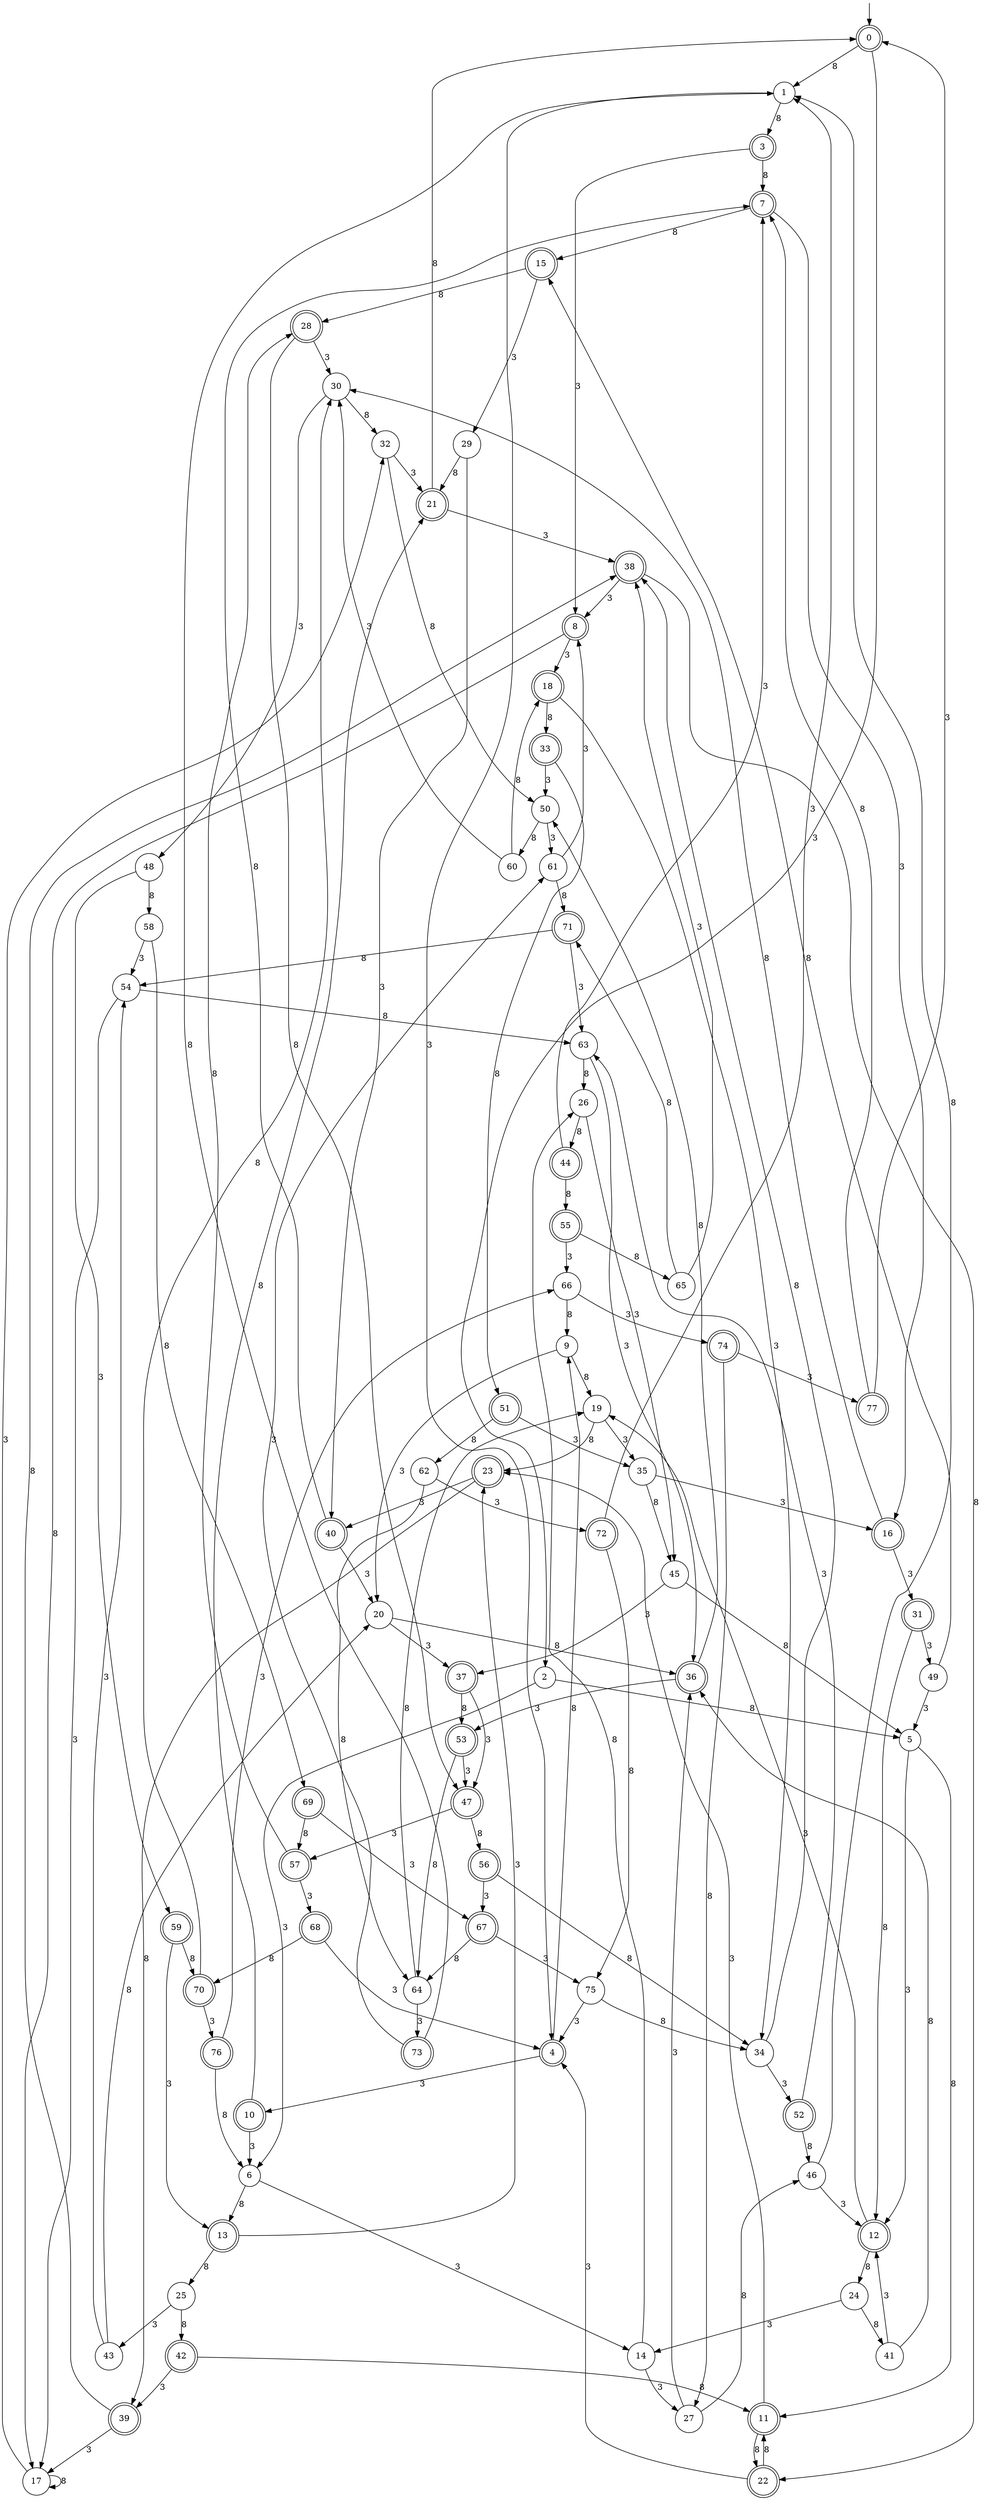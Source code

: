 digraph g {

	s0 [shape="doublecircle" label="0"];
	s1 [shape="circle" label="1"];
	s2 [shape="circle" label="2"];
	s3 [shape="doublecircle" label="3"];
	s4 [shape="doublecircle" label="4"];
	s5 [shape="circle" label="5"];
	s6 [shape="circle" label="6"];
	s7 [shape="doublecircle" label="7"];
	s8 [shape="doublecircle" label="8"];
	s9 [shape="circle" label="9"];
	s10 [shape="doublecircle" label="10"];
	s11 [shape="doublecircle" label="11"];
	s12 [shape="doublecircle" label="12"];
	s13 [shape="doublecircle" label="13"];
	s14 [shape="circle" label="14"];
	s15 [shape="doublecircle" label="15"];
	s16 [shape="doublecircle" label="16"];
	s17 [shape="circle" label="17"];
	s18 [shape="doublecircle" label="18"];
	s19 [shape="circle" label="19"];
	s20 [shape="circle" label="20"];
	s21 [shape="doublecircle" label="21"];
	s22 [shape="doublecircle" label="22"];
	s23 [shape="doublecircle" label="23"];
	s24 [shape="circle" label="24"];
	s25 [shape="circle" label="25"];
	s26 [shape="circle" label="26"];
	s27 [shape="circle" label="27"];
	s28 [shape="doublecircle" label="28"];
	s29 [shape="circle" label="29"];
	s30 [shape="circle" label="30"];
	s31 [shape="doublecircle" label="31"];
	s32 [shape="circle" label="32"];
	s33 [shape="doublecircle" label="33"];
	s34 [shape="circle" label="34"];
	s35 [shape="circle" label="35"];
	s36 [shape="doublecircle" label="36"];
	s37 [shape="doublecircle" label="37"];
	s38 [shape="doublecircle" label="38"];
	s39 [shape="doublecircle" label="39"];
	s40 [shape="doublecircle" label="40"];
	s41 [shape="circle" label="41"];
	s42 [shape="doublecircle" label="42"];
	s43 [shape="circle" label="43"];
	s44 [shape="doublecircle" label="44"];
	s45 [shape="circle" label="45"];
	s46 [shape="circle" label="46"];
	s47 [shape="doublecircle" label="47"];
	s48 [shape="circle" label="48"];
	s49 [shape="circle" label="49"];
	s50 [shape="circle" label="50"];
	s51 [shape="doublecircle" label="51"];
	s52 [shape="doublecircle" label="52"];
	s53 [shape="doublecircle" label="53"];
	s54 [shape="circle" label="54"];
	s55 [shape="doublecircle" label="55"];
	s56 [shape="doublecircle" label="56"];
	s57 [shape="doublecircle" label="57"];
	s58 [shape="circle" label="58"];
	s59 [shape="doublecircle" label="59"];
	s60 [shape="circle" label="60"];
	s61 [shape="circle" label="61"];
	s62 [shape="circle" label="62"];
	s63 [shape="circle" label="63"];
	s64 [shape="circle" label="64"];
	s65 [shape="circle" label="65"];
	s66 [shape="circle" label="66"];
	s67 [shape="doublecircle" label="67"];
	s68 [shape="doublecircle" label="68"];
	s69 [shape="doublecircle" label="69"];
	s70 [shape="doublecircle" label="70"];
	s71 [shape="doublecircle" label="71"];
	s72 [shape="doublecircle" label="72"];
	s73 [shape="doublecircle" label="73"];
	s74 [shape="doublecircle" label="74"];
	s75 [shape="circle" label="75"];
	s76 [shape="doublecircle" label="76"];
	s77 [shape="doublecircle" label="77"];
	s0 -> s1 [label="8"];
	s0 -> s2 [label="3"];
	s1 -> s3 [label="8"];
	s1 -> s4 [label="3"];
	s2 -> s5 [label="8"];
	s2 -> s6 [label="3"];
	s3 -> s7 [label="8"];
	s3 -> s8 [label="3"];
	s4 -> s9 [label="8"];
	s4 -> s10 [label="3"];
	s5 -> s11 [label="8"];
	s5 -> s12 [label="3"];
	s6 -> s13 [label="8"];
	s6 -> s14 [label="3"];
	s7 -> s15 [label="8"];
	s7 -> s16 [label="3"];
	s8 -> s17 [label="8"];
	s8 -> s18 [label="3"];
	s9 -> s19 [label="8"];
	s9 -> s20 [label="3"];
	s10 -> s21 [label="8"];
	s10 -> s6 [label="3"];
	s11 -> s22 [label="8"];
	s11 -> s23 [label="3"];
	s12 -> s24 [label="8"];
	s12 -> s19 [label="3"];
	s13 -> s25 [label="8"];
	s13 -> s23 [label="3"];
	s14 -> s26 [label="8"];
	s14 -> s27 [label="3"];
	s15 -> s28 [label="8"];
	s15 -> s29 [label="3"];
	s16 -> s30 [label="8"];
	s16 -> s31 [label="3"];
	s17 -> s17 [label="8"];
	s17 -> s32 [label="3"];
	s18 -> s33 [label="8"];
	s18 -> s34 [label="3"];
	s19 -> s23 [label="8"];
	s19 -> s35 [label="3"];
	s20 -> s36 [label="8"];
	s20 -> s37 [label="3"];
	s21 -> s0 [label="8"];
	s21 -> s38 [label="3"];
	s22 -> s11 [label="8"];
	s22 -> s4 [label="3"];
	s23 -> s39 [label="8"];
	s23 -> s40 [label="3"];
	s24 -> s41 [label="8"];
	s24 -> s14 [label="3"];
	s25 -> s42 [label="8"];
	s25 -> s43 [label="3"];
	s26 -> s44 [label="8"];
	s26 -> s45 [label="3"];
	s27 -> s46 [label="8"];
	s27 -> s36 [label="3"];
	s28 -> s47 [label="8"];
	s28 -> s30 [label="3"];
	s29 -> s21 [label="8"];
	s29 -> s40 [label="3"];
	s30 -> s32 [label="8"];
	s30 -> s48 [label="3"];
	s31 -> s12 [label="8"];
	s31 -> s49 [label="3"];
	s32 -> s50 [label="8"];
	s32 -> s21 [label="3"];
	s33 -> s51 [label="8"];
	s33 -> s50 [label="3"];
	s34 -> s38 [label="8"];
	s34 -> s52 [label="3"];
	s35 -> s45 [label="8"];
	s35 -> s16 [label="3"];
	s36 -> s50 [label="8"];
	s36 -> s53 [label="3"];
	s37 -> s53 [label="8"];
	s37 -> s47 [label="3"];
	s38 -> s22 [label="8"];
	s38 -> s8 [label="3"];
	s39 -> s38 [label="8"];
	s39 -> s17 [label="3"];
	s40 -> s7 [label="8"];
	s40 -> s20 [label="3"];
	s41 -> s36 [label="8"];
	s41 -> s12 [label="3"];
	s42 -> s11 [label="8"];
	s42 -> s39 [label="3"];
	s43 -> s20 [label="8"];
	s43 -> s54 [label="3"];
	s44 -> s55 [label="8"];
	s44 -> s7 [label="3"];
	s45 -> s5 [label="8"];
	s45 -> s37 [label="3"];
	s46 -> s1 [label="8"];
	s46 -> s12 [label="3"];
	s47 -> s56 [label="8"];
	s47 -> s57 [label="3"];
	s48 -> s58 [label="8"];
	s48 -> s59 [label="3"];
	s49 -> s15 [label="8"];
	s49 -> s5 [label="3"];
	s50 -> s60 [label="8"];
	s50 -> s61 [label="3"];
	s51 -> s62 [label="8"];
	s51 -> s35 [label="3"];
	s52 -> s46 [label="8"];
	s52 -> s63 [label="3"];
	s53 -> s64 [label="8"];
	s53 -> s47 [label="3"];
	s54 -> s63 [label="8"];
	s54 -> s17 [label="3"];
	s55 -> s65 [label="8"];
	s55 -> s66 [label="3"];
	s56 -> s34 [label="8"];
	s56 -> s67 [label="3"];
	s57 -> s28 [label="8"];
	s57 -> s68 [label="3"];
	s58 -> s69 [label="8"];
	s58 -> s54 [label="3"];
	s59 -> s70 [label="8"];
	s59 -> s13 [label="3"];
	s60 -> s18 [label="8"];
	s60 -> s30 [label="3"];
	s61 -> s71 [label="8"];
	s61 -> s8 [label="3"];
	s62 -> s64 [label="8"];
	s62 -> s72 [label="3"];
	s63 -> s26 [label="8"];
	s63 -> s36 [label="3"];
	s64 -> s19 [label="8"];
	s64 -> s73 [label="3"];
	s65 -> s71 [label="8"];
	s65 -> s38 [label="3"];
	s66 -> s9 [label="8"];
	s66 -> s74 [label="3"];
	s67 -> s64 [label="8"];
	s67 -> s75 [label="3"];
	s68 -> s70 [label="8"];
	s68 -> s4 [label="3"];
	s69 -> s57 [label="8"];
	s69 -> s67 [label="3"];
	s70 -> s30 [label="8"];
	s70 -> s76 [label="3"];
	s71 -> s54 [label="8"];
	s71 -> s63 [label="3"];
	s72 -> s75 [label="8"];
	s72 -> s1 [label="3"];
	s73 -> s1 [label="8"];
	s73 -> s61 [label="3"];
	s74 -> s27 [label="8"];
	s74 -> s77 [label="3"];
	s75 -> s34 [label="8"];
	s75 -> s4 [label="3"];
	s76 -> s6 [label="8"];
	s76 -> s66 [label="3"];
	s77 -> s7 [label="8"];
	s77 -> s0 [label="3"];

__start0 [label="" shape="none" width="0" height="0"];
__start0 -> s0;

}
